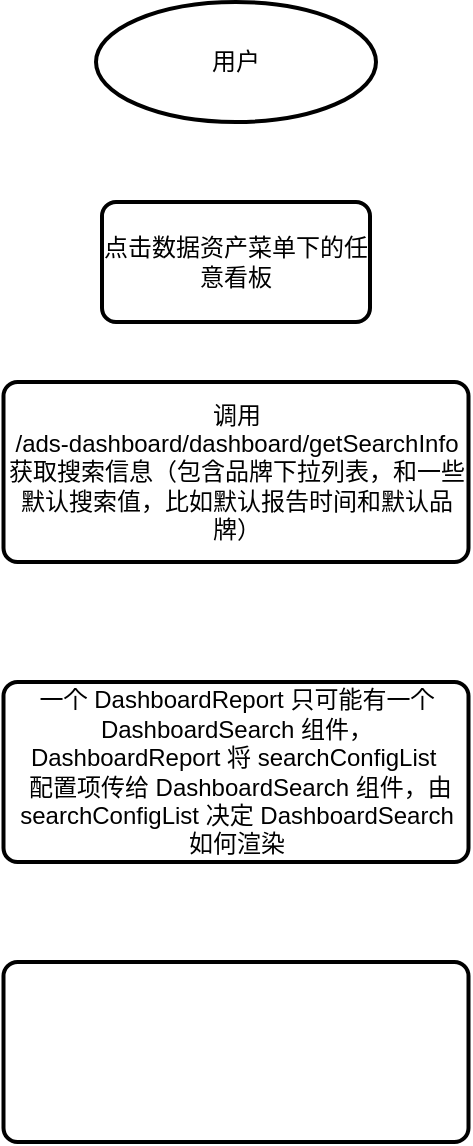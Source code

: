 <mxfile version="20.4.1" type="github">
  <diagram id="UDnTZoBmg_uXjOcvCL7a" name="第 1 页">
    <mxGraphModel dx="1550" dy="835" grid="1" gridSize="10" guides="1" tooltips="1" connect="1" arrows="1" fold="1" page="1" pageScale="1" pageWidth="827" pageHeight="1169" math="0" shadow="0">
      <root>
        <mxCell id="0" />
        <mxCell id="1" parent="0" />
        <mxCell id="GrSkVVgJBiM8mkLNyYpN-2" value="用户" style="strokeWidth=2;html=1;shape=mxgraph.flowchart.start_2;whiteSpace=wrap;" vertex="1" parent="1">
          <mxGeometry x="344" y="110" width="140" height="60" as="geometry" />
        </mxCell>
        <mxCell id="GrSkVVgJBiM8mkLNyYpN-3" value="点击数据资产菜单下的任意看板" style="rounded=1;whiteSpace=wrap;html=1;absoluteArcSize=1;arcSize=14;strokeWidth=2;" vertex="1" parent="1">
          <mxGeometry x="347" y="210" width="134" height="60" as="geometry" />
        </mxCell>
        <mxCell id="GrSkVVgJBiM8mkLNyYpN-6" value="调用 &lt;br&gt;/ads-dashboard/dashboard/getSearchInfo 获取搜索信息（包含品牌下拉列表，和一些默认搜索值，比如默认报告时间和默认品牌）" style="rounded=1;whiteSpace=wrap;html=1;absoluteArcSize=1;arcSize=14;strokeWidth=2;" vertex="1" parent="1">
          <mxGeometry x="297.75" y="300" width="232.5" height="90" as="geometry" />
        </mxCell>
        <mxCell id="GrSkVVgJBiM8mkLNyYpN-8" value="一个 DashboardReport 只可能有一个 DashboardSearch 组件， DashboardReport 将 searchConfigList&amp;nbsp;&lt;br&gt;&amp;nbsp;配置项传给 DashboardSearch 组件，由 searchConfigList 决定 DashboardSearch 如何渲染" style="rounded=1;whiteSpace=wrap;html=1;absoluteArcSize=1;arcSize=14;strokeWidth=2;" vertex="1" parent="1">
          <mxGeometry x="297.75" y="450" width="232.5" height="90" as="geometry" />
        </mxCell>
        <mxCell id="GrSkVVgJBiM8mkLNyYpN-9" value="" style="rounded=1;whiteSpace=wrap;html=1;absoluteArcSize=1;arcSize=14;strokeWidth=2;" vertex="1" parent="1">
          <mxGeometry x="297.75" y="590" width="232.5" height="90" as="geometry" />
        </mxCell>
      </root>
    </mxGraphModel>
  </diagram>
</mxfile>

